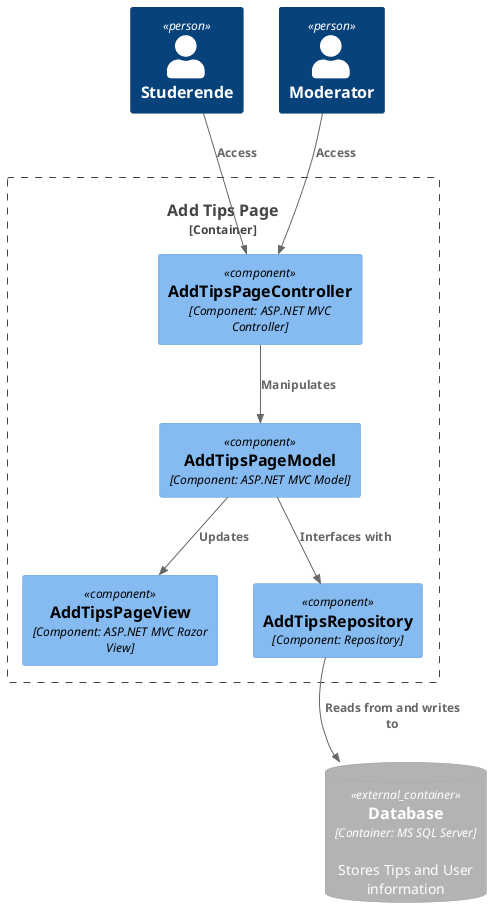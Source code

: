 @startuml
!include <C4/C4_Container>
!include <C4/C4_Component>

Person(User, "Studerende")
Person(Moderator, "Moderator")

Container_Boundary(webapp,"Add Tips Page",""){
    Component(View, "AddTipsPageView", "Component: ASP.NET MVC Razor View")
    

    Component(Controller, "AddTipsPageController", "Component: ASP.NET MVC Controller")
    

    Component(Model, "AddTipsPageModel", "Component: ASP.NET MVC Model")

    
    Component(Repo, "AddTipsRepository", "Component: Repository")
    
} 
ContainerDb_Ext(Database, "Database","Container: MS SQL Server","Stores Tips and User information")


Lay_R(User,Moderator)
Lay_D(User,Controller)
Lay_D(Moderator,Controller)
Lay_R(Model,View)
Lay_R(Model,Database)

Rel(User, Controller, "Access")
Rel(Moderator, Controller, "Access")
Rel(Controller, Model, "Manipulates")
Rel(Model, View, "Updates")
Rel(Model, Repo,"Interfaces with")
Rel(Repo, Database,"Reads from and writes to")
@enduml